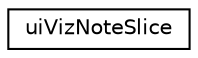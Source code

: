 digraph "Graphical Class Hierarchy"
{
 // LATEX_PDF_SIZE
  edge [fontname="Helvetica",fontsize="10",labelfontname="Helvetica",labelfontsize="10"];
  node [fontname="Helvetica",fontsize="10",shape=record];
  rankdir="LR";
  Node0 [label="uiVizNoteSlice",height=0.2,width=0.4,color="black", fillcolor="white", style="filled",URL="$classuiVizNoteSlice.html",tooltip=" "];
}
